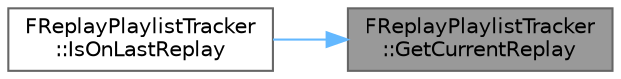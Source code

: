 digraph "FReplayPlaylistTracker::GetCurrentReplay"
{
 // INTERACTIVE_SVG=YES
 // LATEX_PDF_SIZE
  bgcolor="transparent";
  edge [fontname=Helvetica,fontsize=10,labelfontname=Helvetica,labelfontsize=10];
  node [fontname=Helvetica,fontsize=10,shape=box,height=0.2,width=0.4];
  rankdir="RL";
  Node1 [id="Node000001",label="FReplayPlaylistTracker\l::GetCurrentReplay",height=0.2,width=0.4,color="gray40", fillcolor="grey60", style="filled", fontcolor="black",tooltip="Gets the index of the current replay in the playlist."];
  Node1 -> Node2 [id="edge1_Node000001_Node000002",dir="back",color="steelblue1",style="solid",tooltip=" "];
  Node2 [id="Node000002",label="FReplayPlaylistTracker\l::IsOnLastReplay",height=0.2,width=0.4,color="grey40", fillcolor="white", style="filled",URL="$d6/df5/structFReplayPlaylistTracker.html#abbbf9c3d0c3b9c0deb1a3f1bd1b8ed50",tooltip="Whether or not we're currently on the last replay in a playlist."];
}
